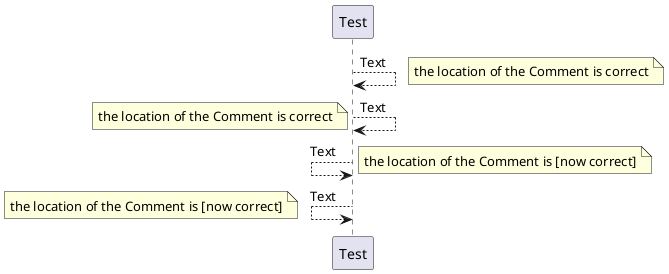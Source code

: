 {
  "sha1": "j8ydednlunadiofvovoudx4e2ggibh3",
  "insertion": {
    "when": "2024-06-06T17:24:18.717Z",
    "url": "https://github.com/plantuml/plantuml/pull/1777",
    "user": "plantuml@gmail.com"
  }
}
@startuml
Test --> Test: Text
note right: the location of the Comment is correct

Test --> Test: Text
note left: the location of the Comment is correct

Test <-- Test: Text
note right: the location of the Comment is [now correct]

Test <-- Test: Text
note left: the location of the Comment is [now correct]
@enduml
